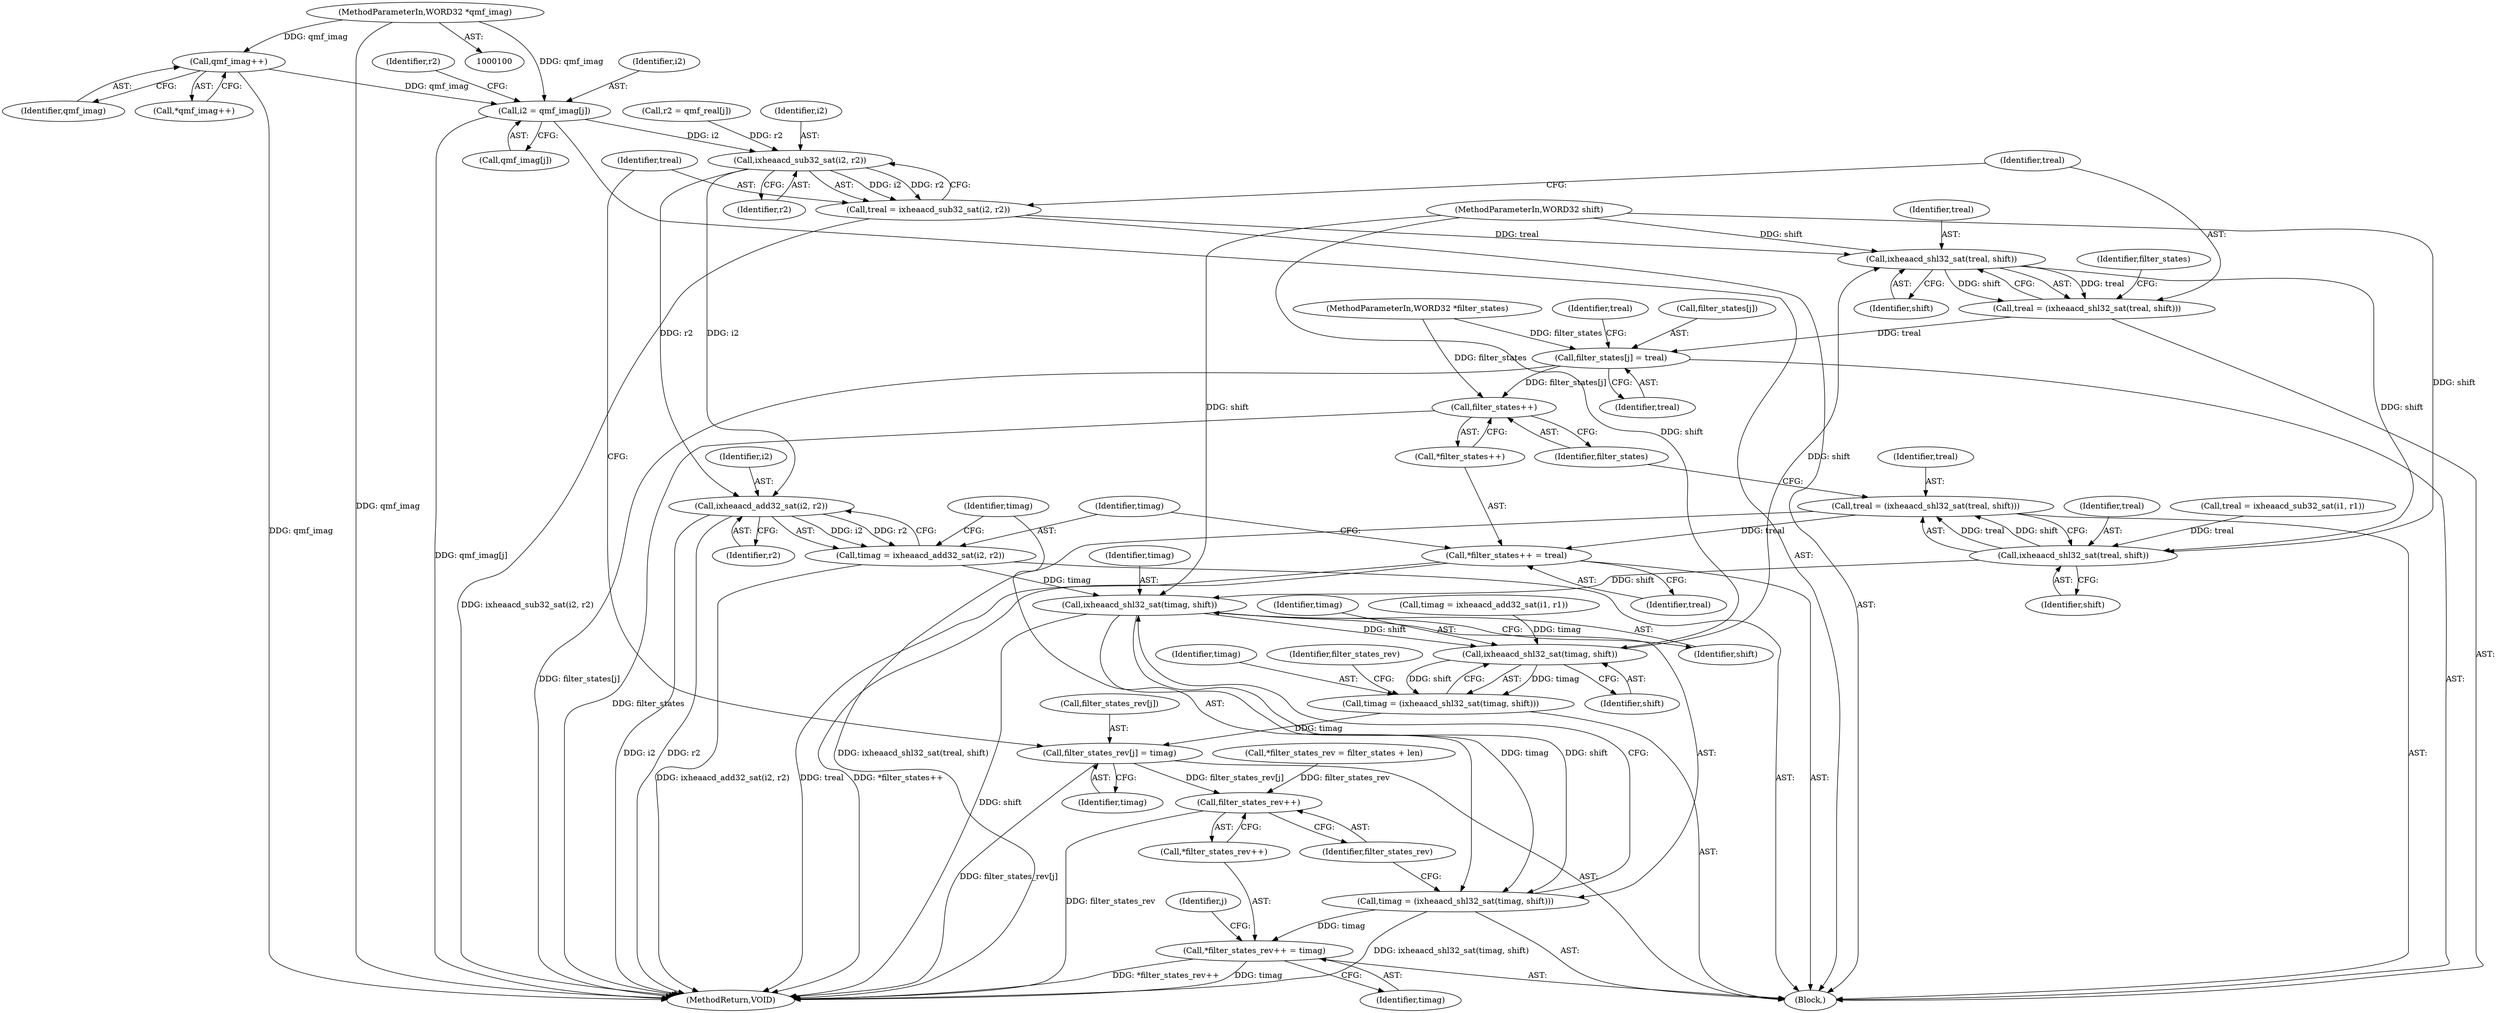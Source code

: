 digraph "0_Android_04e8cd58f075bec5892e369c8deebca9c67e855c_1@pointer" {
"1000102" [label="(MethodParameterIn,WORD32 *qmf_imag)"];
"1000133" [label="(Call,i2 = qmf_imag[j])"];
"1000170" [label="(Call,ixheaacd_sub32_sat(i2, r2))"];
"1000168" [label="(Call,treal = ixheaacd_sub32_sat(i2, r2))"];
"1000175" [label="(Call,ixheaacd_shl32_sat(treal, shift))"];
"1000173" [label="(Call,treal = (ixheaacd_shl32_sat(treal, shift)))"];
"1000178" [label="(Call,filter_states[j] = treal)"];
"1000195" [label="(Call,filter_states++)"];
"1000190" [label="(Call,ixheaacd_shl32_sat(treal, shift))"];
"1000188" [label="(Call,treal = (ixheaacd_shl32_sat(treal, shift)))"];
"1000193" [label="(Call,*filter_states++ = treal)"];
"1000205" [label="(Call,ixheaacd_shl32_sat(timag, shift))"];
"1000160" [label="(Call,ixheaacd_shl32_sat(timag, shift))"];
"1000158" [label="(Call,timag = (ixheaacd_shl32_sat(timag, shift)))"];
"1000163" [label="(Call,filter_states_rev[j] = timag)"];
"1000210" [label="(Call,filter_states_rev++)"];
"1000203" [label="(Call,timag = (ixheaacd_shl32_sat(timag, shift)))"];
"1000208" [label="(Call,*filter_states_rev++ = timag)"];
"1000200" [label="(Call,ixheaacd_add32_sat(i2, r2))"];
"1000198" [label="(Call,timag = ixheaacd_add32_sat(i2, r2))"];
"1000151" [label="(Call,qmf_imag++)"];
"1000210" [label="(Call,filter_states_rev++)"];
"1000108" [label="(Call,*filter_states_rev = filter_states + len)"];
"1000200" [label="(Call,ixheaacd_add32_sat(i2, r2))"];
"1000208" [label="(Call,*filter_states_rev++ = timag)"];
"1000201" [label="(Identifier,i2)"];
"1000105" [label="(MethodParameterIn,WORD32 shift)"];
"1000179" [label="(Call,filter_states[j])"];
"1000164" [label="(Call,filter_states_rev[j])"];
"1000126" [label="(Identifier,j)"];
"1000178" [label="(Call,filter_states[j] = treal)"];
"1000184" [label="(Identifier,treal)"];
"1000171" [label="(Identifier,i2)"];
"1000163" [label="(Call,filter_states_rev[j] = timag)"];
"1000197" [label="(Identifier,treal)"];
"1000102" [label="(MethodParameterIn,WORD32 *qmf_imag)"];
"1000213" [label="(MethodReturn,VOID)"];
"1000191" [label="(Identifier,treal)"];
"1000138" [label="(Call,r2 = qmf_real[j])"];
"1000159" [label="(Identifier,timag)"];
"1000188" [label="(Call,treal = (ixheaacd_shl32_sat(treal, shift)))"];
"1000183" [label="(Call,treal = ixheaacd_sub32_sat(i1, r1))"];
"1000207" [label="(Identifier,shift)"];
"1000206" [label="(Identifier,timag)"];
"1000180" [label="(Identifier,filter_states)"];
"1000190" [label="(Call,ixheaacd_shl32_sat(treal, shift))"];
"1000169" [label="(Identifier,treal)"];
"1000204" [label="(Identifier,timag)"];
"1000134" [label="(Identifier,i2)"];
"1000205" [label="(Call,ixheaacd_shl32_sat(timag, shift))"];
"1000199" [label="(Identifier,timag)"];
"1000202" [label="(Identifier,r2)"];
"1000158" [label="(Call,timag = (ixheaacd_shl32_sat(timag, shift)))"];
"1000151" [label="(Call,qmf_imag++)"];
"1000176" [label="(Identifier,treal)"];
"1000133" [label="(Call,i2 = qmf_imag[j])"];
"1000172" [label="(Identifier,r2)"];
"1000162" [label="(Identifier,shift)"];
"1000150" [label="(Call,*qmf_imag++)"];
"1000135" [label="(Call,qmf_imag[j])"];
"1000182" [label="(Identifier,treal)"];
"1000165" [label="(Identifier,filter_states_rev)"];
"1000203" [label="(Call,timag = (ixheaacd_shl32_sat(timag, shift)))"];
"1000209" [label="(Call,*filter_states_rev++)"];
"1000167" [label="(Identifier,timag)"];
"1000170" [label="(Call,ixheaacd_sub32_sat(i2, r2))"];
"1000193" [label="(Call,*filter_states++ = treal)"];
"1000152" [label="(Identifier,qmf_imag)"];
"1000174" [label="(Identifier,treal)"];
"1000211" [label="(Identifier,filter_states_rev)"];
"1000196" [label="(Identifier,filter_states)"];
"1000212" [label="(Identifier,timag)"];
"1000192" [label="(Identifier,shift)"];
"1000153" [label="(Call,timag = ixheaacd_add32_sat(i1, r1))"];
"1000173" [label="(Call,treal = (ixheaacd_shl32_sat(treal, shift)))"];
"1000168" [label="(Call,treal = ixheaacd_sub32_sat(i2, r2))"];
"1000103" [label="(MethodParameterIn,WORD32 *filter_states)"];
"1000177" [label="(Identifier,shift)"];
"1000139" [label="(Identifier,r2)"];
"1000175" [label="(Call,ixheaacd_shl32_sat(treal, shift))"];
"1000195" [label="(Call,filter_states++)"];
"1000189" [label="(Identifier,treal)"];
"1000194" [label="(Call,*filter_states++)"];
"1000198" [label="(Call,timag = ixheaacd_add32_sat(i2, r2))"];
"1000128" [label="(Block,)"];
"1000161" [label="(Identifier,timag)"];
"1000160" [label="(Call,ixheaacd_shl32_sat(timag, shift))"];
"1000102" -> "1000100"  [label="AST: "];
"1000102" -> "1000213"  [label="DDG: qmf_imag"];
"1000102" -> "1000133"  [label="DDG: qmf_imag"];
"1000102" -> "1000151"  [label="DDG: qmf_imag"];
"1000133" -> "1000128"  [label="AST: "];
"1000133" -> "1000135"  [label="CFG: "];
"1000134" -> "1000133"  [label="AST: "];
"1000135" -> "1000133"  [label="AST: "];
"1000139" -> "1000133"  [label="CFG: "];
"1000133" -> "1000213"  [label="DDG: qmf_imag[j]"];
"1000151" -> "1000133"  [label="DDG: qmf_imag"];
"1000133" -> "1000170"  [label="DDG: i2"];
"1000170" -> "1000168"  [label="AST: "];
"1000170" -> "1000172"  [label="CFG: "];
"1000171" -> "1000170"  [label="AST: "];
"1000172" -> "1000170"  [label="AST: "];
"1000168" -> "1000170"  [label="CFG: "];
"1000170" -> "1000168"  [label="DDG: i2"];
"1000170" -> "1000168"  [label="DDG: r2"];
"1000138" -> "1000170"  [label="DDG: r2"];
"1000170" -> "1000200"  [label="DDG: i2"];
"1000170" -> "1000200"  [label="DDG: r2"];
"1000168" -> "1000128"  [label="AST: "];
"1000169" -> "1000168"  [label="AST: "];
"1000174" -> "1000168"  [label="CFG: "];
"1000168" -> "1000213"  [label="DDG: ixheaacd_sub32_sat(i2, r2)"];
"1000168" -> "1000175"  [label="DDG: treal"];
"1000175" -> "1000173"  [label="AST: "];
"1000175" -> "1000177"  [label="CFG: "];
"1000176" -> "1000175"  [label="AST: "];
"1000177" -> "1000175"  [label="AST: "];
"1000173" -> "1000175"  [label="CFG: "];
"1000175" -> "1000173"  [label="DDG: treal"];
"1000175" -> "1000173"  [label="DDG: shift"];
"1000160" -> "1000175"  [label="DDG: shift"];
"1000105" -> "1000175"  [label="DDG: shift"];
"1000175" -> "1000190"  [label="DDG: shift"];
"1000173" -> "1000128"  [label="AST: "];
"1000174" -> "1000173"  [label="AST: "];
"1000180" -> "1000173"  [label="CFG: "];
"1000173" -> "1000178"  [label="DDG: treal"];
"1000178" -> "1000128"  [label="AST: "];
"1000178" -> "1000182"  [label="CFG: "];
"1000179" -> "1000178"  [label="AST: "];
"1000182" -> "1000178"  [label="AST: "];
"1000184" -> "1000178"  [label="CFG: "];
"1000178" -> "1000213"  [label="DDG: filter_states[j]"];
"1000103" -> "1000178"  [label="DDG: filter_states"];
"1000178" -> "1000195"  [label="DDG: filter_states[j]"];
"1000195" -> "1000194"  [label="AST: "];
"1000195" -> "1000196"  [label="CFG: "];
"1000196" -> "1000195"  [label="AST: "];
"1000194" -> "1000195"  [label="CFG: "];
"1000195" -> "1000213"  [label="DDG: filter_states"];
"1000103" -> "1000195"  [label="DDG: filter_states"];
"1000190" -> "1000188"  [label="AST: "];
"1000190" -> "1000192"  [label="CFG: "];
"1000191" -> "1000190"  [label="AST: "];
"1000192" -> "1000190"  [label="AST: "];
"1000188" -> "1000190"  [label="CFG: "];
"1000190" -> "1000188"  [label="DDG: treal"];
"1000190" -> "1000188"  [label="DDG: shift"];
"1000183" -> "1000190"  [label="DDG: treal"];
"1000105" -> "1000190"  [label="DDG: shift"];
"1000190" -> "1000205"  [label="DDG: shift"];
"1000188" -> "1000128"  [label="AST: "];
"1000189" -> "1000188"  [label="AST: "];
"1000196" -> "1000188"  [label="CFG: "];
"1000188" -> "1000213"  [label="DDG: ixheaacd_shl32_sat(treal, shift)"];
"1000188" -> "1000193"  [label="DDG: treal"];
"1000193" -> "1000128"  [label="AST: "];
"1000193" -> "1000197"  [label="CFG: "];
"1000194" -> "1000193"  [label="AST: "];
"1000197" -> "1000193"  [label="AST: "];
"1000199" -> "1000193"  [label="CFG: "];
"1000193" -> "1000213"  [label="DDG: treal"];
"1000193" -> "1000213"  [label="DDG: *filter_states++"];
"1000205" -> "1000203"  [label="AST: "];
"1000205" -> "1000207"  [label="CFG: "];
"1000206" -> "1000205"  [label="AST: "];
"1000207" -> "1000205"  [label="AST: "];
"1000203" -> "1000205"  [label="CFG: "];
"1000205" -> "1000213"  [label="DDG: shift"];
"1000205" -> "1000160"  [label="DDG: shift"];
"1000205" -> "1000203"  [label="DDG: timag"];
"1000205" -> "1000203"  [label="DDG: shift"];
"1000198" -> "1000205"  [label="DDG: timag"];
"1000105" -> "1000205"  [label="DDG: shift"];
"1000160" -> "1000158"  [label="AST: "];
"1000160" -> "1000162"  [label="CFG: "];
"1000161" -> "1000160"  [label="AST: "];
"1000162" -> "1000160"  [label="AST: "];
"1000158" -> "1000160"  [label="CFG: "];
"1000160" -> "1000158"  [label="DDG: timag"];
"1000160" -> "1000158"  [label="DDG: shift"];
"1000153" -> "1000160"  [label="DDG: timag"];
"1000105" -> "1000160"  [label="DDG: shift"];
"1000158" -> "1000128"  [label="AST: "];
"1000159" -> "1000158"  [label="AST: "];
"1000165" -> "1000158"  [label="CFG: "];
"1000158" -> "1000163"  [label="DDG: timag"];
"1000163" -> "1000128"  [label="AST: "];
"1000163" -> "1000167"  [label="CFG: "];
"1000164" -> "1000163"  [label="AST: "];
"1000167" -> "1000163"  [label="AST: "];
"1000169" -> "1000163"  [label="CFG: "];
"1000163" -> "1000213"  [label="DDG: filter_states_rev[j]"];
"1000163" -> "1000210"  [label="DDG: filter_states_rev[j]"];
"1000210" -> "1000209"  [label="AST: "];
"1000210" -> "1000211"  [label="CFG: "];
"1000211" -> "1000210"  [label="AST: "];
"1000209" -> "1000210"  [label="CFG: "];
"1000210" -> "1000213"  [label="DDG: filter_states_rev"];
"1000108" -> "1000210"  [label="DDG: filter_states_rev"];
"1000203" -> "1000128"  [label="AST: "];
"1000204" -> "1000203"  [label="AST: "];
"1000211" -> "1000203"  [label="CFG: "];
"1000203" -> "1000213"  [label="DDG: ixheaacd_shl32_sat(timag, shift)"];
"1000203" -> "1000208"  [label="DDG: timag"];
"1000208" -> "1000128"  [label="AST: "];
"1000208" -> "1000212"  [label="CFG: "];
"1000209" -> "1000208"  [label="AST: "];
"1000212" -> "1000208"  [label="AST: "];
"1000126" -> "1000208"  [label="CFG: "];
"1000208" -> "1000213"  [label="DDG: timag"];
"1000208" -> "1000213"  [label="DDG: *filter_states_rev++"];
"1000200" -> "1000198"  [label="AST: "];
"1000200" -> "1000202"  [label="CFG: "];
"1000201" -> "1000200"  [label="AST: "];
"1000202" -> "1000200"  [label="AST: "];
"1000198" -> "1000200"  [label="CFG: "];
"1000200" -> "1000213"  [label="DDG: i2"];
"1000200" -> "1000213"  [label="DDG: r2"];
"1000200" -> "1000198"  [label="DDG: i2"];
"1000200" -> "1000198"  [label="DDG: r2"];
"1000198" -> "1000128"  [label="AST: "];
"1000199" -> "1000198"  [label="AST: "];
"1000204" -> "1000198"  [label="CFG: "];
"1000198" -> "1000213"  [label="DDG: ixheaacd_add32_sat(i2, r2)"];
"1000151" -> "1000150"  [label="AST: "];
"1000151" -> "1000152"  [label="CFG: "];
"1000152" -> "1000151"  [label="AST: "];
"1000150" -> "1000151"  [label="CFG: "];
"1000151" -> "1000213"  [label="DDG: qmf_imag"];
}
